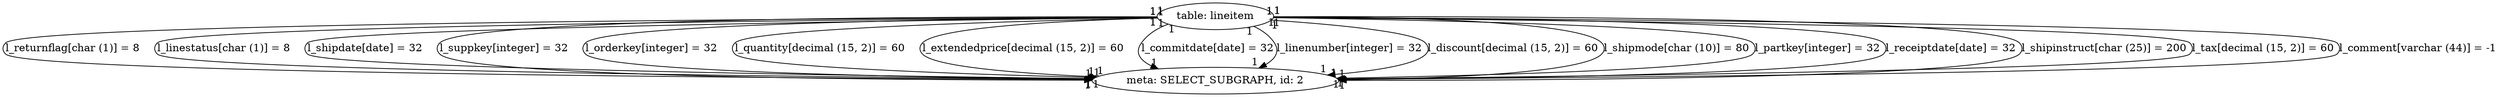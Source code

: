 digraph {
"table: lineitem" -> "meta: SELECT_SUBGRAPH, id: 2"[label="l_returnflag[char (1)] = 8", headlabel="1", taillabel="1" ]
"table: lineitem" -> "meta: SELECT_SUBGRAPH, id: 2"[label="l_linestatus[char (1)] = 8", headlabel="1", taillabel="1" ]
"table: lineitem" -> "meta: SELECT_SUBGRAPH, id: 2"[label="l_shipdate[date] = 32", headlabel="1", taillabel="1" ]
"table: lineitem" -> "meta: SELECT_SUBGRAPH, id: 2"[label="l_suppkey[integer] = 32", headlabel="1", taillabel="1" ]
"table: lineitem" -> "meta: SELECT_SUBGRAPH, id: 2"[label="l_orderkey[integer] = 32", headlabel="1", taillabel="1" ]
"table: lineitem" -> "meta: SELECT_SUBGRAPH, id: 2"[label="l_quantity[decimal (15, 2)] = 60", headlabel="1", taillabel="1" ]
"table: lineitem" -> "meta: SELECT_SUBGRAPH, id: 2"[label="l_extendedprice[decimal (15, 2)] = 60", headlabel="1", taillabel="1" ]
"table: lineitem" -> "meta: SELECT_SUBGRAPH, id: 2"[label="l_commitdate[date] = 32", headlabel="1", taillabel="1" ]
"table: lineitem" -> "meta: SELECT_SUBGRAPH, id: 2"[label="l_linenumber[integer] = 32", headlabel="1", taillabel="1" ]
"table: lineitem" -> "meta: SELECT_SUBGRAPH, id: 2"[label="l_discount[decimal (15, 2)] = 60", headlabel="1", taillabel="1" ]
"table: lineitem" -> "meta: SELECT_SUBGRAPH, id: 2"[label="l_shipmode[char (10)] = 80", headlabel="1", taillabel="1" ]
"table: lineitem" -> "meta: SELECT_SUBGRAPH, id: 2"[label="l_partkey[integer] = 32", headlabel="1", taillabel="1" ]
"table: lineitem" -> "meta: SELECT_SUBGRAPH, id: 2"[label="l_receiptdate[date] = 32", headlabel="1", taillabel="1" ]
"table: lineitem" -> "meta: SELECT_SUBGRAPH, id: 2"[label="l_shipinstruct[char (25)] = 200", headlabel="1", taillabel="1" ]
"table: lineitem" -> "meta: SELECT_SUBGRAPH, id: 2"[label="l_tax[decimal (15, 2)] = 60", headlabel="1", taillabel="1" ]
"table: lineitem" -> "meta: SELECT_SUBGRAPH, id: 2"[label="l_comment[varchar (44)] = -1", headlabel="1", taillabel="1" ]
}

